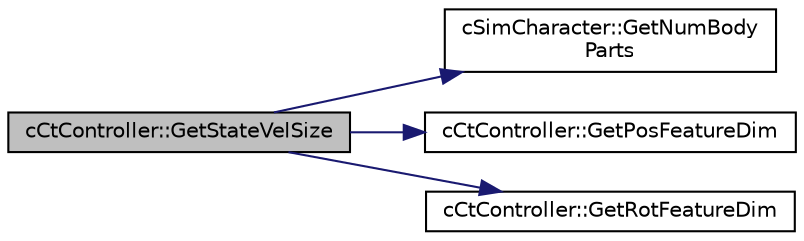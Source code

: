 digraph "cCtController::GetStateVelSize"
{
 // LATEX_PDF_SIZE
  edge [fontname="Helvetica",fontsize="10",labelfontname="Helvetica",labelfontsize="10"];
  node [fontname="Helvetica",fontsize="10",shape=record];
  rankdir="LR";
  Node1 [label="cCtController::GetStateVelSize",height=0.2,width=0.4,color="black", fillcolor="grey75", style="filled", fontcolor="black",tooltip=" "];
  Node1 -> Node2 [color="midnightblue",fontsize="10",style="solid",fontname="Helvetica"];
  Node2 [label="cSimCharacter::GetNumBody\lParts",height=0.2,width=0.4,color="black", fillcolor="white", style="filled",URL="$classc_sim_character.html#aa89bcdac2f31c2cad0cfb8a697d80330",tooltip=" "];
  Node1 -> Node3 [color="midnightblue",fontsize="10",style="solid",fontname="Helvetica"];
  Node3 [label="cCtController::GetPosFeatureDim",height=0.2,width=0.4,color="black", fillcolor="white", style="filled",URL="$classc_ct_controller.html#a6ab25d9b8cd55276efaae754b9cc1c6d",tooltip=" "];
  Node1 -> Node4 [color="midnightblue",fontsize="10",style="solid",fontname="Helvetica"];
  Node4 [label="cCtController::GetRotFeatureDim",height=0.2,width=0.4,color="black", fillcolor="white", style="filled",URL="$classc_ct_controller.html#a1fb234a6bc9450106ff022c0ece84e16",tooltip=" "];
}
